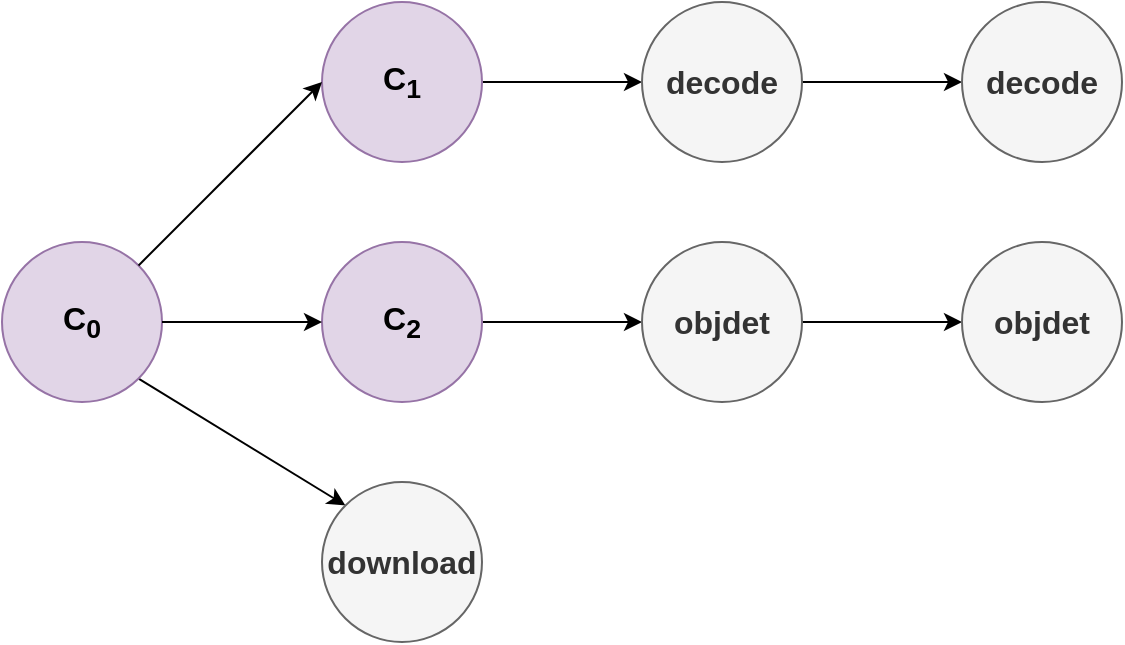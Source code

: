 <mxfile version="20.0.3"><diagram name="Page-1" id="42789a77-a242-8287-6e28-9cd8cfd52e62"><mxGraphModel dx="946" dy="622" grid="1" gridSize="10" guides="1" tooltips="1" connect="1" arrows="1" fold="1" page="1" pageScale="1" pageWidth="1100" pageHeight="850" background="none" math="0" shadow="0"><root><mxCell id="0"/><mxCell id="1" parent="0"/><mxCell id="85IVcyKAi8ZIIxMKw5VB-3" style="rounded=0;orthogonalLoop=1;jettySize=auto;html=1;exitX=1;exitY=1;exitDx=0;exitDy=0;entryX=0;entryY=0;entryDx=0;entryDy=0;" edge="1" parent="1" source="RXzZ0kTApku4aT5u5Mq1-1" target="85IVcyKAi8ZIIxMKw5VB-1"><mxGeometry relative="1" as="geometry"/></mxCell><mxCell id="RXzZ0kTApku4aT5u5Mq1-1" value="&lt;font style=&quot;font-size: 16px;&quot;&gt;&lt;b&gt;C&lt;sub&gt;0&lt;/sub&gt;&lt;/b&gt;&lt;/font&gt;" style="ellipse;whiteSpace=wrap;html=1;fillColor=#e1d5e7;strokeColor=#9673a6;" parent="1" vertex="1"><mxGeometry x="160" y="240" width="80" height="80" as="geometry"/></mxCell><mxCell id="85IVcyKAi8ZIIxMKw5VB-6" style="edgeStyle=none;rounded=0;orthogonalLoop=1;jettySize=auto;html=1;exitX=1;exitY=0.5;exitDx=0;exitDy=0;" edge="1" parent="1" source="RXzZ0kTApku4aT5u5Mq1-3" target="85IVcyKAi8ZIIxMKw5VB-4"><mxGeometry relative="1" as="geometry"/></mxCell><mxCell id="RXzZ0kTApku4aT5u5Mq1-3" value="&lt;font style=&quot;font-size: 16px;&quot;&gt;&lt;b&gt;C&lt;sub&gt;1&lt;/sub&gt;&lt;/b&gt;&lt;/font&gt;" style="ellipse;whiteSpace=wrap;html=1;fillColor=#e1d5e7;strokeColor=#9673a6;" parent="1" vertex="1"><mxGeometry x="320" y="120" width="80" height="80" as="geometry"/></mxCell><mxCell id="85IVcyKAi8ZIIxMKw5VB-10" style="edgeStyle=none;rounded=0;orthogonalLoop=1;jettySize=auto;html=1;exitX=1;exitY=0.5;exitDx=0;exitDy=0;entryX=0;entryY=0.5;entryDx=0;entryDy=0;" edge="1" parent="1" source="RXzZ0kTApku4aT5u5Mq1-4" target="85IVcyKAi8ZIIxMKw5VB-8"><mxGeometry relative="1" as="geometry"/></mxCell><mxCell id="RXzZ0kTApku4aT5u5Mq1-4" value="&lt;font size=&quot;3&quot;&gt;&lt;b&gt;C&lt;sub&gt;2&lt;/sub&gt;&lt;/b&gt;&lt;/font&gt;" style="ellipse;whiteSpace=wrap;html=1;fillColor=#e1d5e7;strokeColor=#9673a6;" parent="1" vertex="1"><mxGeometry x="320" y="240" width="80" height="80" as="geometry"/></mxCell><mxCell id="RXzZ0kTApku4aT5u5Mq1-7" value="" style="endArrow=classic;html=1;rounded=0;fontSize=16;exitX=1;exitY=0;exitDx=0;exitDy=0;entryX=0;entryY=0.5;entryDx=0;entryDy=0;" parent="1" source="RXzZ0kTApku4aT5u5Mq1-1" target="RXzZ0kTApku4aT5u5Mq1-3" edge="1"><mxGeometry width="50" height="50" relative="1" as="geometry"><mxPoint x="240" y="300" as="sourcePoint"/><mxPoint x="290" y="250" as="targetPoint"/></mxGeometry></mxCell><mxCell id="RXzZ0kTApku4aT5u5Mq1-8" value="" style="endArrow=classic;html=1;rounded=0;fontSize=16;exitX=1;exitY=0.5;exitDx=0;exitDy=0;entryX=0;entryY=0.5;entryDx=0;entryDy=0;" parent="1" source="RXzZ0kTApku4aT5u5Mq1-1" target="RXzZ0kTApku4aT5u5Mq1-4" edge="1"><mxGeometry width="50" height="50" relative="1" as="geometry"><mxPoint x="220" y="400" as="sourcePoint"/><mxPoint x="270" y="350" as="targetPoint"/></mxGeometry></mxCell><mxCell id="85IVcyKAi8ZIIxMKw5VB-1" value="&lt;font size=&quot;3&quot;&gt;&lt;b&gt;download&lt;/b&gt;&lt;/font&gt;" style="ellipse;whiteSpace=wrap;html=1;fillColor=#f5f5f5;strokeColor=#666666;fontColor=#333333;" vertex="1" parent="1"><mxGeometry x="320" y="360" width="80" height="80" as="geometry"/></mxCell><mxCell id="85IVcyKAi8ZIIxMKw5VB-7" style="edgeStyle=none;rounded=0;orthogonalLoop=1;jettySize=auto;html=1;exitX=1;exitY=0.5;exitDx=0;exitDy=0;entryX=0;entryY=0.5;entryDx=0;entryDy=0;" edge="1" parent="1" source="85IVcyKAi8ZIIxMKw5VB-4" target="85IVcyKAi8ZIIxMKw5VB-5"><mxGeometry relative="1" as="geometry"/></mxCell><mxCell id="85IVcyKAi8ZIIxMKw5VB-4" value="&lt;font size=&quot;3&quot;&gt;&lt;b&gt;decode&lt;/b&gt;&lt;/font&gt;" style="ellipse;whiteSpace=wrap;html=1;fillColor=#f5f5f5;strokeColor=#666666;fontColor=#333333;" vertex="1" parent="1"><mxGeometry x="480" y="120" width="80" height="80" as="geometry"/></mxCell><mxCell id="85IVcyKAi8ZIIxMKw5VB-5" value="&lt;font size=&quot;3&quot;&gt;&lt;b&gt;decode&lt;/b&gt;&lt;/font&gt;" style="ellipse;whiteSpace=wrap;html=1;fillColor=#f5f5f5;strokeColor=#666666;fontColor=#333333;" vertex="1" parent="1"><mxGeometry x="640" y="120" width="80" height="80" as="geometry"/></mxCell><mxCell id="85IVcyKAi8ZIIxMKw5VB-11" style="edgeStyle=none;rounded=0;orthogonalLoop=1;jettySize=auto;html=1;exitX=1;exitY=0.5;exitDx=0;exitDy=0;entryX=0;entryY=0.5;entryDx=0;entryDy=0;" edge="1" parent="1" source="85IVcyKAi8ZIIxMKw5VB-8" target="85IVcyKAi8ZIIxMKw5VB-9"><mxGeometry relative="1" as="geometry"/></mxCell><mxCell id="85IVcyKAi8ZIIxMKw5VB-8" value="&lt;font size=&quot;3&quot;&gt;&lt;b&gt;objdet&lt;/b&gt;&lt;/font&gt;" style="ellipse;whiteSpace=wrap;html=1;fillColor=#f5f5f5;strokeColor=#666666;fontColor=#333333;" vertex="1" parent="1"><mxGeometry x="480" y="240" width="80" height="80" as="geometry"/></mxCell><mxCell id="85IVcyKAi8ZIIxMKw5VB-9" value="&lt;font size=&quot;3&quot;&gt;&lt;b&gt;objdet&lt;/b&gt;&lt;/font&gt;" style="ellipse;whiteSpace=wrap;html=1;fillColor=#f5f5f5;strokeColor=#666666;fontColor=#333333;" vertex="1" parent="1"><mxGeometry x="640" y="240" width="80" height="80" as="geometry"/></mxCell></root></mxGraphModel></diagram></mxfile>